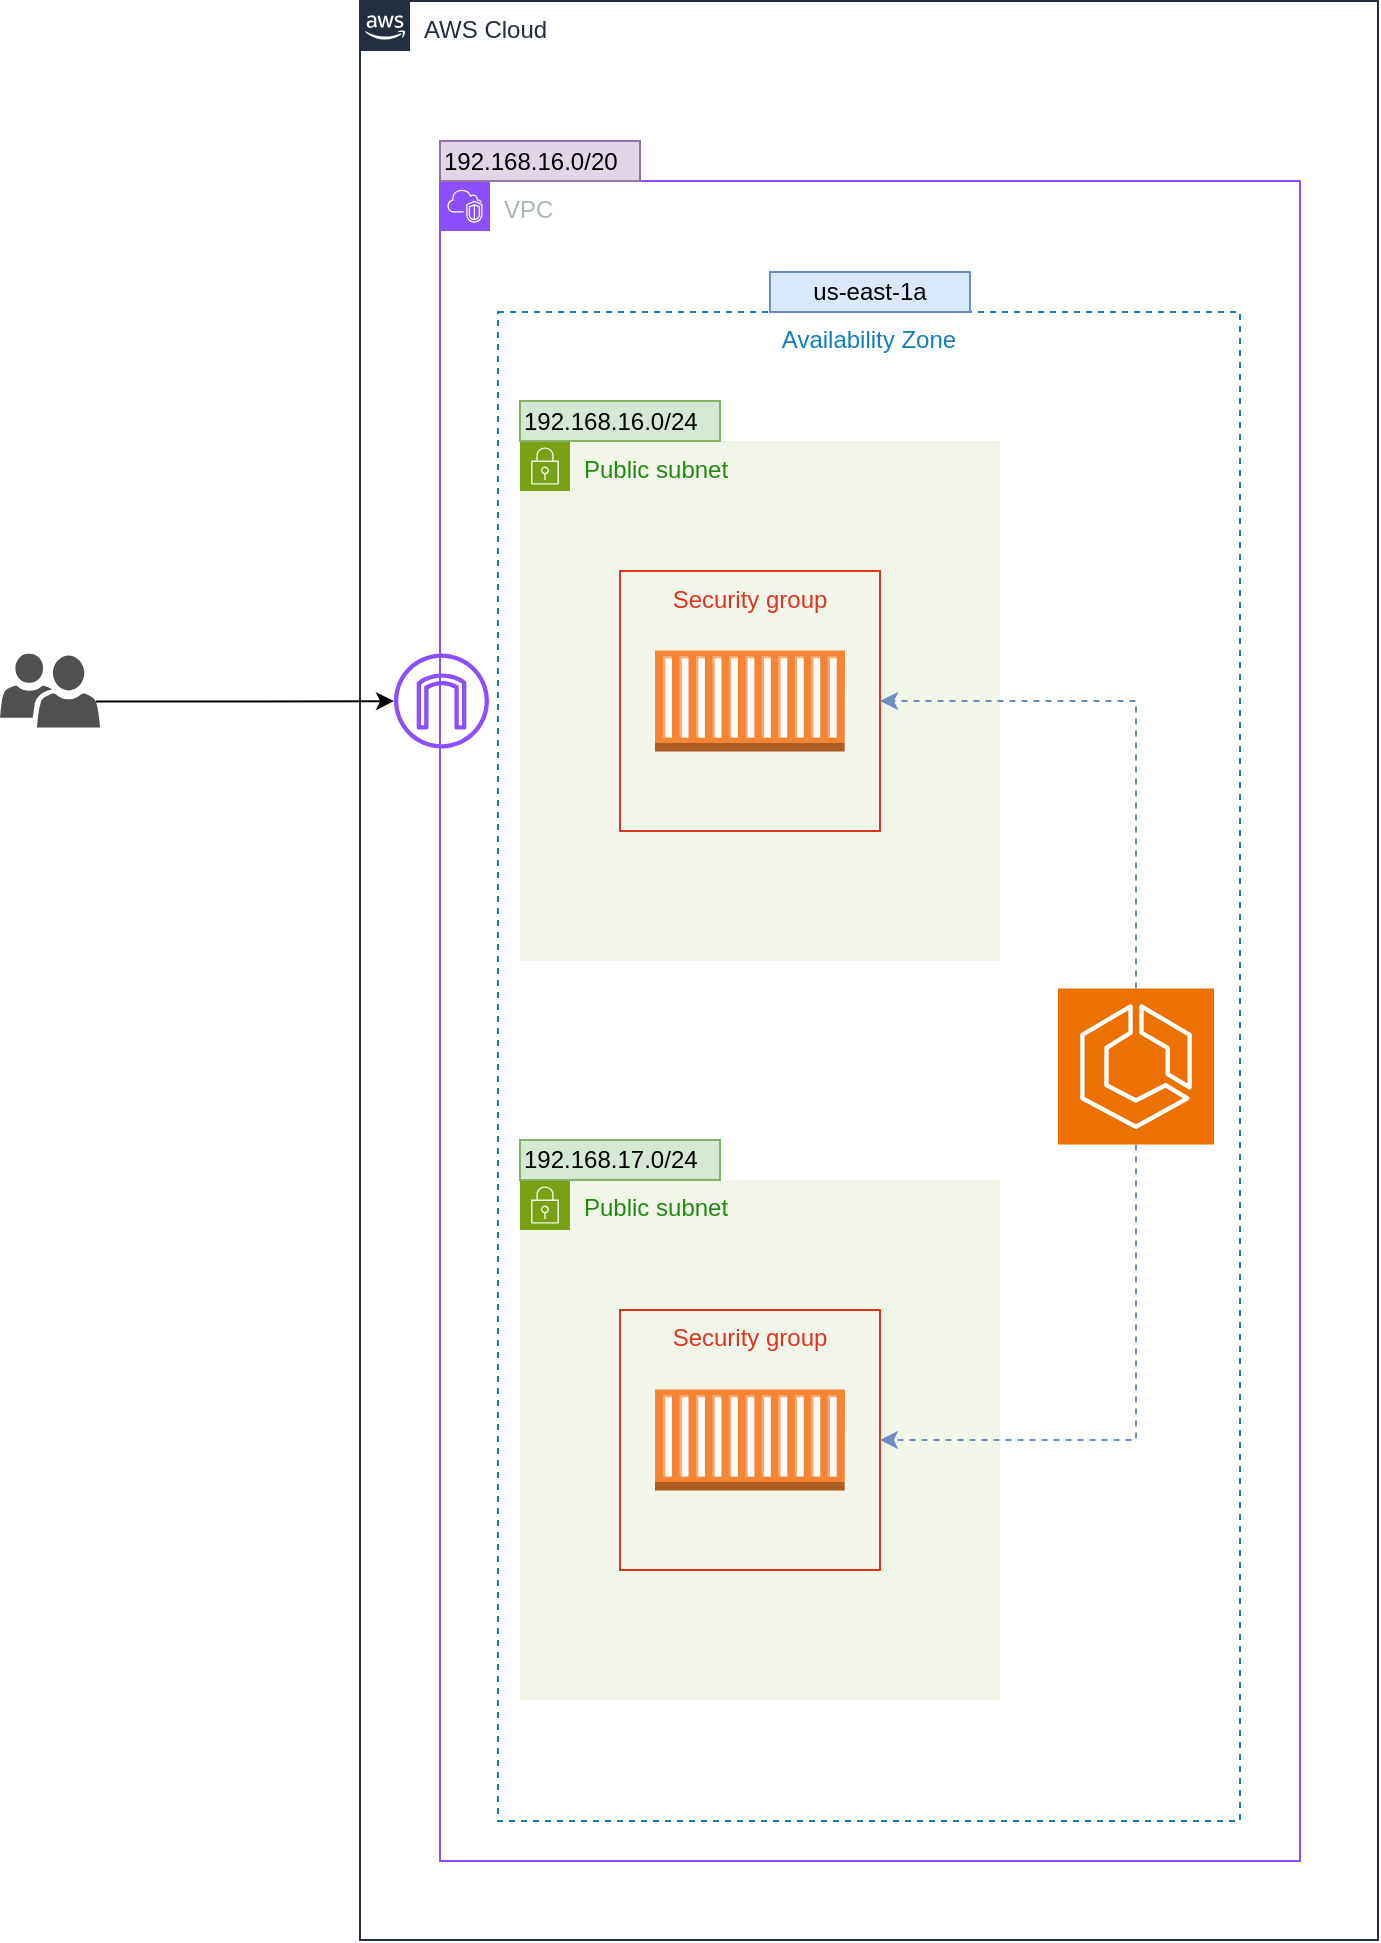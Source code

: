 <mxfile version="24.6.4" type="device">
  <diagram id="Ht1M8jgEwFfnCIfOTk4-" name="Page-1">
    <mxGraphModel dx="325" dy="741" grid="1" gridSize="10" guides="1" tooltips="1" connect="1" arrows="1" fold="1" page="1" pageScale="1" pageWidth="827" pageHeight="1169" math="0" shadow="0">
      <root>
        <mxCell id="0" />
        <mxCell id="1" parent="0" />
        <mxCell id="KW59PeZABZt6SA6DWuRM-1" value="AWS Cloud" style="points=[[0,0],[0.25,0],[0.5,0],[0.75,0],[1,0],[1,0.25],[1,0.5],[1,0.75],[1,1],[0.75,1],[0.5,1],[0.25,1],[0,1],[0,0.75],[0,0.5],[0,0.25]];outlineConnect=0;gradientColor=none;html=1;whiteSpace=wrap;fontSize=12;fontStyle=0;shape=mxgraph.aws4.group;grIcon=mxgraph.aws4.group_aws_cloud_alt;strokeColor=#232F3E;fillColor=none;verticalAlign=top;align=left;spacingLeft=30;fontColor=#232F3E;dashed=0;container=1;pointerEvents=0;collapsible=0;recursiveResize=0;" parent="1" vertex="1">
          <mxGeometry x="1131" y="150.5" width="509" height="969.5" as="geometry" />
        </mxCell>
        <mxCell id="KW59PeZABZt6SA6DWuRM-3" value="VPC" style="points=[[0,0],[0.25,0],[0.5,0],[0.75,0],[1,0],[1,0.25],[1,0.5],[1,0.75],[1,1],[0.75,1],[0.5,1],[0.25,1],[0,1],[0,0.75],[0,0.5],[0,0.25]];outlineConnect=0;gradientColor=none;html=1;whiteSpace=wrap;fontSize=12;fontStyle=0;container=1;pointerEvents=0;collapsible=0;recursiveResize=0;shape=mxgraph.aws4.group;grIcon=mxgraph.aws4.group_vpc2;strokeColor=#8C4FFF;fillColor=none;verticalAlign=top;align=left;spacingLeft=30;fontColor=#AAB7B8;dashed=0;" parent="KW59PeZABZt6SA6DWuRM-1" vertex="1">
          <mxGeometry x="40" y="90" width="430" height="840" as="geometry" />
        </mxCell>
        <mxCell id="KW59PeZABZt6SA6DWuRM-12" value="Availability Zone" style="fillColor=none;strokeColor=#147EBA;dashed=1;verticalAlign=top;fontStyle=0;fontColor=#147EBA;whiteSpace=wrap;html=1;" parent="KW59PeZABZt6SA6DWuRM-3" vertex="1">
          <mxGeometry x="29" y="65.5" width="371" height="754.5" as="geometry" />
        </mxCell>
        <mxCell id="KW59PeZABZt6SA6DWuRM-4" value="Public subnet" style="points=[[0,0],[0.25,0],[0.5,0],[0.75,0],[1,0],[1,0.25],[1,0.5],[1,0.75],[1,1],[0.75,1],[0.5,1],[0.25,1],[0,1],[0,0.75],[0,0.5],[0,0.25]];outlineConnect=0;gradientColor=none;html=1;whiteSpace=wrap;fontSize=12;fontStyle=0;container=1;pointerEvents=0;collapsible=0;recursiveResize=0;shape=mxgraph.aws4.group;grIcon=mxgraph.aws4.group_security_group;grStroke=0;strokeColor=#7AA116;fillColor=#F2F6E8;verticalAlign=top;align=left;spacingLeft=30;fontColor=#248814;dashed=0;" parent="KW59PeZABZt6SA6DWuRM-3" vertex="1">
          <mxGeometry x="40" y="130" width="240" height="260" as="geometry" />
        </mxCell>
        <mxCell id="KW59PeZABZt6SA6DWuRM-10" value="Security group" style="fillColor=none;strokeColor=#DD3522;verticalAlign=top;fontStyle=0;fontColor=#DD3522;whiteSpace=wrap;html=1;" parent="KW59PeZABZt6SA6DWuRM-4" vertex="1">
          <mxGeometry x="50" y="65" width="130" height="130" as="geometry" />
        </mxCell>
        <mxCell id="iPUKWWcroHYGa8-xgQve-13" value="" style="outlineConnect=0;dashed=0;verticalLabelPosition=bottom;verticalAlign=top;align=center;html=1;shape=mxgraph.aws3.ec2_compute_container;fillColor=#F58534;gradientColor=none;" vertex="1" parent="KW59PeZABZt6SA6DWuRM-4">
          <mxGeometry x="67.5" y="104.75" width="95" height="50.5" as="geometry" />
        </mxCell>
        <mxCell id="KW59PeZABZt6SA6DWuRM-6" value="" style="sketch=0;outlineConnect=0;fontColor=#232F3E;gradientColor=none;fillColor=#8C4FFF;strokeColor=none;dashed=0;verticalLabelPosition=bottom;verticalAlign=top;align=center;html=1;fontSize=12;fontStyle=0;aspect=fixed;pointerEvents=1;shape=mxgraph.aws4.internet_gateway;" parent="KW59PeZABZt6SA6DWuRM-3" vertex="1">
          <mxGeometry x="-23" y="236.25" width="47.5" height="47.5" as="geometry" />
        </mxCell>
        <mxCell id="KW59PeZABZt6SA6DWuRM-8" value="&lt;span class=&quot;hljs-number&quot;&gt;192.168&lt;/span&gt;&lt;span class=&quot;hljs-number&quot;&gt;.16&lt;/span&gt;&lt;span class=&quot;hljs-number&quot;&gt;.0&lt;/span&gt;&lt;span class=&quot;hljs-operator&quot;&gt;/&lt;/span&gt;&lt;span class=&quot;hljs-number&quot;&gt;24&lt;/span&gt;" style="text;html=1;align=left;verticalAlign=middle;whiteSpace=wrap;rounded=0;fillColor=#d5e8d4;strokeColor=#82b366;" parent="KW59PeZABZt6SA6DWuRM-3" vertex="1">
          <mxGeometry x="40" y="110" width="100" height="20" as="geometry" />
        </mxCell>
        <mxCell id="KW59PeZABZt6SA6DWuRM-13" value="us-east-1a" style="text;html=1;align=center;verticalAlign=middle;whiteSpace=wrap;rounded=0;fillColor=#dae8fc;strokeColor=#6c8ebf;" parent="KW59PeZABZt6SA6DWuRM-3" vertex="1">
          <mxGeometry x="165" y="45.5" width="100" height="20" as="geometry" />
        </mxCell>
        <mxCell id="iPUKWWcroHYGa8-xgQve-2" value="Public subnet" style="points=[[0,0],[0.25,0],[0.5,0],[0.75,0],[1,0],[1,0.25],[1,0.5],[1,0.75],[1,1],[0.75,1],[0.5,1],[0.25,1],[0,1],[0,0.75],[0,0.5],[0,0.25]];outlineConnect=0;gradientColor=none;html=1;whiteSpace=wrap;fontSize=12;fontStyle=0;container=1;pointerEvents=0;collapsible=0;recursiveResize=0;shape=mxgraph.aws4.group;grIcon=mxgraph.aws4.group_security_group;grStroke=0;strokeColor=#7AA116;fillColor=#F2F6E8;verticalAlign=top;align=left;spacingLeft=30;fontColor=#248814;dashed=0;" vertex="1" parent="KW59PeZABZt6SA6DWuRM-3">
          <mxGeometry x="40" y="499.5" width="240" height="260" as="geometry" />
        </mxCell>
        <mxCell id="iPUKWWcroHYGa8-xgQve-4" value="Security group" style="fillColor=none;strokeColor=#DD3522;verticalAlign=top;fontStyle=0;fontColor=#DD3522;whiteSpace=wrap;html=1;" vertex="1" parent="iPUKWWcroHYGa8-xgQve-2">
          <mxGeometry x="50" y="65" width="130" height="130" as="geometry" />
        </mxCell>
        <mxCell id="iPUKWWcroHYGa8-xgQve-14" value="" style="outlineConnect=0;dashed=0;verticalLabelPosition=bottom;verticalAlign=top;align=center;html=1;shape=mxgraph.aws3.ec2_compute_container;fillColor=#F58534;gradientColor=none;" vertex="1" parent="iPUKWWcroHYGa8-xgQve-2">
          <mxGeometry x="67.5" y="104.75" width="95" height="50.5" as="geometry" />
        </mxCell>
        <mxCell id="iPUKWWcroHYGa8-xgQve-6" value="&lt;span class=&quot;hljs-number&quot;&gt;192.168&lt;/span&gt;&lt;span class=&quot;hljs-number&quot;&gt;.17&lt;/span&gt;&lt;span class=&quot;hljs-number&quot;&gt;.0&lt;/span&gt;&lt;span class=&quot;hljs-operator&quot;&gt;/&lt;/span&gt;&lt;span class=&quot;hljs-number&quot;&gt;24&lt;/span&gt;" style="text;html=1;align=left;verticalAlign=middle;whiteSpace=wrap;rounded=0;fillColor=#d5e8d4;strokeColor=#82b366;" vertex="1" parent="KW59PeZABZt6SA6DWuRM-3">
          <mxGeometry x="40" y="479.5" width="100" height="20" as="geometry" />
        </mxCell>
        <mxCell id="iPUKWWcroHYGa8-xgQve-12" style="edgeStyle=orthogonalEdgeStyle;rounded=0;orthogonalLoop=1;jettySize=auto;html=1;exitX=0.5;exitY=0;exitDx=0;exitDy=0;exitPerimeter=0;entryX=1;entryY=0.5;entryDx=0;entryDy=0;fillColor=#dae8fc;strokeColor=#6c8ebf;dashed=1;" edge="1" parent="KW59PeZABZt6SA6DWuRM-3" source="iPUKWWcroHYGa8-xgQve-7" target="KW59PeZABZt6SA6DWuRM-10">
          <mxGeometry relative="1" as="geometry" />
        </mxCell>
        <mxCell id="iPUKWWcroHYGa8-xgQve-15" style="edgeStyle=orthogonalEdgeStyle;rounded=0;orthogonalLoop=1;jettySize=auto;html=1;exitX=0.5;exitY=1;exitDx=0;exitDy=0;exitPerimeter=0;entryX=1;entryY=0.5;entryDx=0;entryDy=0;fillColor=#dae8fc;strokeColor=#6c8ebf;dashed=1;" edge="1" parent="KW59PeZABZt6SA6DWuRM-3" source="iPUKWWcroHYGa8-xgQve-7" target="iPUKWWcroHYGa8-xgQve-4">
          <mxGeometry relative="1" as="geometry" />
        </mxCell>
        <mxCell id="iPUKWWcroHYGa8-xgQve-7" value="" style="sketch=0;points=[[0,0,0],[0.25,0,0],[0.5,0,0],[0.75,0,0],[1,0,0],[0,1,0],[0.25,1,0],[0.5,1,0],[0.75,1,0],[1,1,0],[0,0.25,0],[0,0.5,0],[0,0.75,0],[1,0.25,0],[1,0.5,0],[1,0.75,0]];outlineConnect=0;fontColor=#232F3E;fillColor=#ED7100;strokeColor=#ffffff;dashed=0;verticalLabelPosition=bottom;verticalAlign=top;align=center;html=1;fontSize=12;fontStyle=0;aspect=fixed;shape=mxgraph.aws4.resourceIcon;resIcon=mxgraph.aws4.ecs;" vertex="1" parent="KW59PeZABZt6SA6DWuRM-3">
          <mxGeometry x="309" y="403.75" width="78" height="78" as="geometry" />
        </mxCell>
        <mxCell id="KW59PeZABZt6SA6DWuRM-7" value="&lt;font style=&quot;font-size: 12px;&quot;&gt;&lt;span class=&quot;hljs-number&quot;&gt;192.168&lt;/span&gt;&lt;span class=&quot;hljs-number&quot;&gt;.16&lt;/span&gt;&lt;span class=&quot;hljs-number&quot;&gt;.0&lt;/span&gt;&lt;span class=&quot;hljs-operator&quot;&gt;/&lt;/span&gt;&lt;span class=&quot;hljs-number&quot;&gt;20&lt;/span&gt;&lt;/font&gt;" style="text;html=1;align=left;verticalAlign=middle;whiteSpace=wrap;rounded=0;fillColor=#e1d5e7;strokeColor=#9673a6;" parent="KW59PeZABZt6SA6DWuRM-1" vertex="1">
          <mxGeometry x="40" y="70" width="100" height="20" as="geometry" />
        </mxCell>
        <mxCell id="KW59PeZABZt6SA6DWuRM-9" style="edgeStyle=orthogonalEdgeStyle;rounded=0;orthogonalLoop=1;jettySize=auto;html=1;exitX=0.96;exitY=0.65;exitDx=0;exitDy=0;exitPerimeter=0;" parent="1" source="KW59PeZABZt6SA6DWuRM-2" target="KW59PeZABZt6SA6DWuRM-6" edge="1">
          <mxGeometry relative="1" as="geometry" />
        </mxCell>
        <mxCell id="KW59PeZABZt6SA6DWuRM-2" value="" style="sketch=0;pointerEvents=1;shadow=0;dashed=0;html=1;strokeColor=none;labelPosition=center;verticalLabelPosition=bottom;verticalAlign=top;align=center;fillColor=#505050;shape=mxgraph.mscae.intune.user_group" parent="1" vertex="1">
          <mxGeometry x="951" y="476.75" width="50" height="37" as="geometry" />
        </mxCell>
      </root>
    </mxGraphModel>
  </diagram>
</mxfile>
